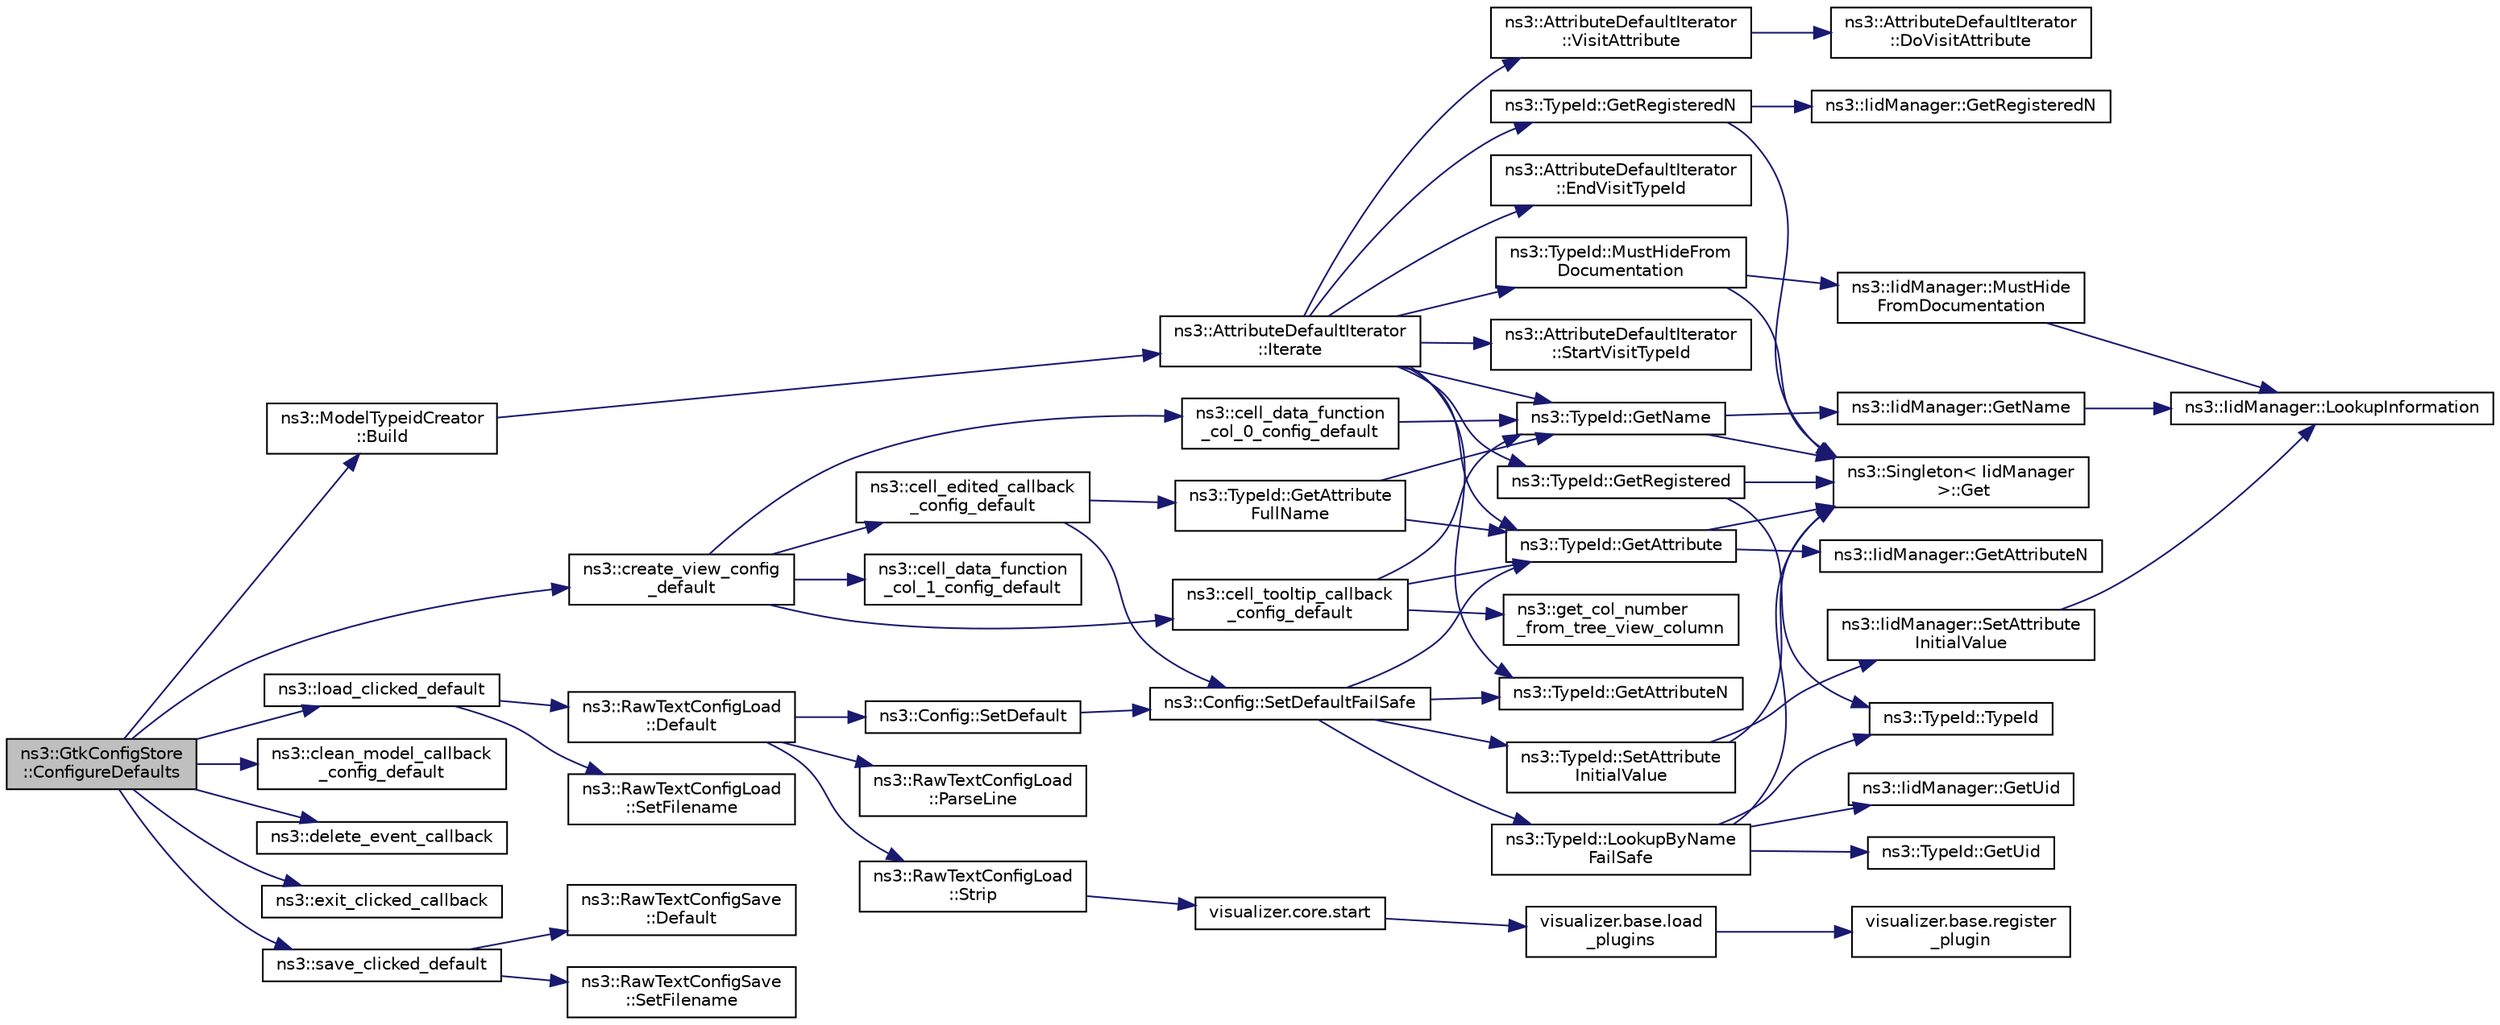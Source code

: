 digraph "ns3::GtkConfigStore::ConfigureDefaults"
{
 // LATEX_PDF_SIZE
  edge [fontname="Helvetica",fontsize="10",labelfontname="Helvetica",labelfontsize="10"];
  node [fontname="Helvetica",fontsize="10",shape=record];
  rankdir="LR";
  Node1 [label="ns3::GtkConfigStore\l::ConfigureDefaults",height=0.2,width=0.4,color="black", fillcolor="grey75", style="filled", fontcolor="black",tooltip="Process default values."];
  Node1 -> Node2 [color="midnightblue",fontsize="10",style="solid",fontname="Helvetica"];
  Node2 [label="ns3::ModelTypeidCreator\l::Build",height=0.2,width=0.4,color="black", fillcolor="white", style="filled",URL="$classns3_1_1_model_typeid_creator.html#a6555895ba2889296cf7206c5be6d63e7",tooltip="This method will iterate on typeIds having default attributes and create a model for them,..."];
  Node2 -> Node3 [color="midnightblue",fontsize="10",style="solid",fontname="Helvetica"];
  Node3 [label="ns3::AttributeDefaultIterator\l::Iterate",height=0.2,width=0.4,color="black", fillcolor="white", style="filled",URL="$classns3_1_1_attribute_default_iterator.html#a45ad9397f93cfacce5f13b232447d251",tooltip="This function will go through all the TypeIds and get only the attributes which are explicit values (..."];
  Node3 -> Node4 [color="midnightblue",fontsize="10",style="solid",fontname="Helvetica"];
  Node4 [label="ns3::AttributeDefaultIterator\l::EndVisitTypeId",height=0.2,width=0.4,color="black", fillcolor="white", style="filled",URL="$classns3_1_1_attribute_default_iterator.html#a1362813a873760a03b966b99acd28e1b",tooltip="Just an interface that needs to be implemented."];
  Node3 -> Node5 [color="midnightblue",fontsize="10",style="solid",fontname="Helvetica"];
  Node5 [label="ns3::TypeId::GetAttribute",height=0.2,width=0.4,color="black", fillcolor="white", style="filled",URL="$classns3_1_1_type_id.html#a796434fa73c5e54a9a86f24144d13738",tooltip="Get Attribute information by index."];
  Node5 -> Node6 [color="midnightblue",fontsize="10",style="solid",fontname="Helvetica"];
  Node6 [label="ns3::Singleton\< IidManager\l \>::Get",height=0.2,width=0.4,color="black", fillcolor="white", style="filled",URL="$classns3_1_1_singleton.html#a80a2cd3c25a27ea72add7a9f7a141ffa",tooltip="Get a pointer to the singleton instance."];
  Node5 -> Node7 [color="midnightblue",fontsize="10",style="solid",fontname="Helvetica"];
  Node7 [label="ns3::IidManager::GetAttributeN",height=0.2,width=0.4,color="black", fillcolor="white", style="filled",URL="$classns3_1_1_iid_manager.html#a5420e8cc959a9a111eb6f1519583b49b",tooltip="Get the number of attributes."];
  Node3 -> Node8 [color="midnightblue",fontsize="10",style="solid",fontname="Helvetica"];
  Node8 [label="ns3::TypeId::GetAttributeN",height=0.2,width=0.4,color="black", fillcolor="white", style="filled",URL="$classns3_1_1_type_id.html#a1245644561332f12386451406295a8d8",tooltip="Get the number of attributes."];
  Node3 -> Node9 [color="midnightblue",fontsize="10",style="solid",fontname="Helvetica"];
  Node9 [label="ns3::TypeId::GetName",height=0.2,width=0.4,color="black", fillcolor="white", style="filled",URL="$classns3_1_1_type_id.html#abc4965475a579c2afdc668d7a7d58374",tooltip="Get the name."];
  Node9 -> Node6 [color="midnightblue",fontsize="10",style="solid",fontname="Helvetica"];
  Node9 -> Node10 [color="midnightblue",fontsize="10",style="solid",fontname="Helvetica"];
  Node10 [label="ns3::IidManager::GetName",height=0.2,width=0.4,color="black", fillcolor="white", style="filled",URL="$classns3_1_1_iid_manager.html#a6658aaa8120efd885e98addb76a6f1d4",tooltip="Get the name of a type id."];
  Node10 -> Node11 [color="midnightblue",fontsize="10",style="solid",fontname="Helvetica"];
  Node11 [label="ns3::IidManager::LookupInformation",height=0.2,width=0.4,color="black", fillcolor="white", style="filled",URL="$classns3_1_1_iid_manager.html#a84af06b798b21fa700469a3ac5f65f3f",tooltip="Retrieve the information record for a type."];
  Node3 -> Node12 [color="midnightblue",fontsize="10",style="solid",fontname="Helvetica"];
  Node12 [label="ns3::TypeId::GetRegistered",height=0.2,width=0.4,color="black", fillcolor="white", style="filled",URL="$classns3_1_1_type_id.html#a8ae1cde65c16fc46c9c8608c73e4c4c6",tooltip="Get a TypeId by index."];
  Node12 -> Node13 [color="midnightblue",fontsize="10",style="solid",fontname="Helvetica"];
  Node13 [label="ns3::TypeId::TypeId",height=0.2,width=0.4,color="black", fillcolor="white", style="filled",URL="$classns3_1_1_type_id.html#ab76e26690f1af4f1cffa6a72245e8928",tooltip="Default constructor."];
  Node12 -> Node6 [color="midnightblue",fontsize="10",style="solid",fontname="Helvetica"];
  Node3 -> Node14 [color="midnightblue",fontsize="10",style="solid",fontname="Helvetica"];
  Node14 [label="ns3::TypeId::GetRegisteredN",height=0.2,width=0.4,color="black", fillcolor="white", style="filled",URL="$classns3_1_1_type_id.html#a417a9eda3c3065a8fa7650d7e06177a0",tooltip="Get the number of registered TypeIds."];
  Node14 -> Node6 [color="midnightblue",fontsize="10",style="solid",fontname="Helvetica"];
  Node14 -> Node15 [color="midnightblue",fontsize="10",style="solid",fontname="Helvetica"];
  Node15 [label="ns3::IidManager::GetRegisteredN",height=0.2,width=0.4,color="black", fillcolor="white", style="filled",URL="$classns3_1_1_iid_manager.html#a146b50d476ac73ff2525c1308f1bdef4",tooltip="Get the total number of type ids."];
  Node3 -> Node16 [color="midnightblue",fontsize="10",style="solid",fontname="Helvetica"];
  Node16 [label="ns3::TypeId::MustHideFrom\lDocumentation",height=0.2,width=0.4,color="black", fillcolor="white", style="filled",URL="$classns3_1_1_type_id.html#aa88c1d464ac97480b2c79e76d3d5c46f",tooltip="Check if this TypeId should not be listed in documentation."];
  Node16 -> Node6 [color="midnightblue",fontsize="10",style="solid",fontname="Helvetica"];
  Node16 -> Node17 [color="midnightblue",fontsize="10",style="solid",fontname="Helvetica"];
  Node17 [label="ns3::IidManager::MustHide\lFromDocumentation",height=0.2,width=0.4,color="black", fillcolor="white", style="filled",URL="$classns3_1_1_iid_manager.html#a9772aa444f5b46bccb01fcfa18598bdf",tooltip="Check if this TypeId should not be listed in documentation."];
  Node17 -> Node11 [color="midnightblue",fontsize="10",style="solid",fontname="Helvetica"];
  Node3 -> Node18 [color="midnightblue",fontsize="10",style="solid",fontname="Helvetica"];
  Node18 [label="ns3::AttributeDefaultIterator\l::StartVisitTypeId",height=0.2,width=0.4,color="black", fillcolor="white", style="filled",URL="$classns3_1_1_attribute_default_iterator.html#ad83068183f54517ea6cc0065709f2c1f",tooltip="Just an interface that needs to be implemented."];
  Node3 -> Node19 [color="midnightblue",fontsize="10",style="solid",fontname="Helvetica"];
  Node19 [label="ns3::AttributeDefaultIterator\l::VisitAttribute",height=0.2,width=0.4,color="black", fillcolor="white", style="filled",URL="$classns3_1_1_attribute_default_iterator.html#a72a2497a0d333b1153b3ea9824d4defa",tooltip="This method can be implemented, otherwise, it will call DoVisitAttribute."];
  Node19 -> Node20 [color="midnightblue",fontsize="10",style="solid",fontname="Helvetica"];
  Node20 [label="ns3::AttributeDefaultIterator\l::DoVisitAttribute",height=0.2,width=0.4,color="black", fillcolor="white", style="filled",URL="$classns3_1_1_attribute_default_iterator.html#ac9f9140de79896832e110f9ea718bd2f",tooltip="This method is just an interface and needs to be implemented."];
  Node1 -> Node21 [color="midnightblue",fontsize="10",style="solid",fontname="Helvetica"];
  Node21 [label="ns3::clean_model_callback\l_config_default",height=0.2,width=0.4,color="black", fillcolor="white", style="filled",URL="$namespacens3.html#a9c65740963efd473d9039ae16aa3a408",tooltip="Delete the tree model contents."];
  Node1 -> Node22 [color="midnightblue",fontsize="10",style="solid",fontname="Helvetica"];
  Node22 [label="ns3::create_view_config\l_default",height=0.2,width=0.4,color="black", fillcolor="white", style="filled",URL="$namespacens3.html#a9b0de38431169a0ec08415d6f1a2fa67",tooltip="This is the main view opening the widget, getting tooltips and drawing the tree of attributes."];
  Node22 -> Node23 [color="midnightblue",fontsize="10",style="solid",fontname="Helvetica"];
  Node23 [label="ns3::cell_data_function\l_col_0_config_default",height=0.2,width=0.4,color="black", fillcolor="white", style="filled",URL="$namespacens3.html#a18dc38f97b2252c3e10d44f9dbbe366b",tooltip="This function writes the attribute or typeid name in the column 0."];
  Node23 -> Node9 [color="midnightblue",fontsize="10",style="solid",fontname="Helvetica"];
  Node22 -> Node24 [color="midnightblue",fontsize="10",style="solid",fontname="Helvetica"];
  Node24 [label="ns3::cell_data_function\l_col_1_config_default",height=0.2,width=0.4,color="black", fillcolor="white", style="filled",URL="$namespacens3.html#a05481812e836368172135641dbada4b8",tooltip="This function writes data in the second column, this data is going to be editable if it is a NODE_ATT..."];
  Node22 -> Node25 [color="midnightblue",fontsize="10",style="solid",fontname="Helvetica"];
  Node25 [label="ns3::cell_edited_callback\l_config_default",height=0.2,width=0.4,color="black", fillcolor="white", style="filled",URL="$namespacens3.html#ac95d50f779140a767284d124cfea71eb",tooltip="This functions is called whenever there is a change in the value of an attribute If the input value i..."];
  Node25 -> Node26 [color="midnightblue",fontsize="10",style="solid",fontname="Helvetica"];
  Node26 [label="ns3::TypeId::GetAttribute\lFullName",height=0.2,width=0.4,color="black", fillcolor="white", style="filled",URL="$classns3_1_1_type_id.html#a750c20decd8786e40ae504f566345177",tooltip="Get the Attribute name by index."];
  Node26 -> Node5 [color="midnightblue",fontsize="10",style="solid",fontname="Helvetica"];
  Node26 -> Node9 [color="midnightblue",fontsize="10",style="solid",fontname="Helvetica"];
  Node25 -> Node27 [color="midnightblue",fontsize="10",style="solid",fontname="Helvetica"];
  Node27 [label="ns3::Config::SetDefaultFailSafe",height=0.2,width=0.4,color="black", fillcolor="white", style="filled",URL="$group__config.html#gaf35c9ecdf51c959f397e973f9335de54",tooltip=" "];
  Node27 -> Node5 [color="midnightblue",fontsize="10",style="solid",fontname="Helvetica"];
  Node27 -> Node8 [color="midnightblue",fontsize="10",style="solid",fontname="Helvetica"];
  Node27 -> Node28 [color="midnightblue",fontsize="10",style="solid",fontname="Helvetica"];
  Node28 [label="ns3::TypeId::LookupByName\lFailSafe",height=0.2,width=0.4,color="black", fillcolor="white", style="filled",URL="$classns3_1_1_type_id.html#acceab1f57bfe3c3af02130277d409f14",tooltip="Get a TypeId by name."];
  Node28 -> Node13 [color="midnightblue",fontsize="10",style="solid",fontname="Helvetica"];
  Node28 -> Node6 [color="midnightblue",fontsize="10",style="solid",fontname="Helvetica"];
  Node28 -> Node29 [color="midnightblue",fontsize="10",style="solid",fontname="Helvetica"];
  Node29 [label="ns3::IidManager::GetUid",height=0.2,width=0.4,color="black", fillcolor="white", style="filled",URL="$classns3_1_1_iid_manager.html#a57d8582dc3a317229cb74902625c98a0",tooltip="Get a type id by name."];
  Node28 -> Node30 [color="midnightblue",fontsize="10",style="solid",fontname="Helvetica"];
  Node30 [label="ns3::TypeId::GetUid",height=0.2,width=0.4,color="black", fillcolor="white", style="filled",URL="$classns3_1_1_type_id.html#a429535085325d6f926724771446d9047",tooltip="Get the internal id of this TypeId."];
  Node27 -> Node31 [color="midnightblue",fontsize="10",style="solid",fontname="Helvetica"];
  Node31 [label="ns3::TypeId::SetAttribute\lInitialValue",height=0.2,width=0.4,color="black", fillcolor="white", style="filled",URL="$classns3_1_1_type_id.html#a089c146e3e0a805304bee18c976556d7",tooltip="Set the initial value of an Attribute."];
  Node31 -> Node6 [color="midnightblue",fontsize="10",style="solid",fontname="Helvetica"];
  Node31 -> Node32 [color="midnightblue",fontsize="10",style="solid",fontname="Helvetica"];
  Node32 [label="ns3::IidManager::SetAttribute\lInitialValue",height=0.2,width=0.4,color="black", fillcolor="white", style="filled",URL="$classns3_1_1_iid_manager.html#a342b1e699a83fa8f14c7b3cc0409c199",tooltip="Set the initial value of an Attribute."];
  Node32 -> Node11 [color="midnightblue",fontsize="10",style="solid",fontname="Helvetica"];
  Node22 -> Node33 [color="midnightblue",fontsize="10",style="solid",fontname="Helvetica"];
  Node33 [label="ns3::cell_tooltip_callback\l_config_default",height=0.2,width=0.4,color="black", fillcolor="white", style="filled",URL="$namespacens3.html#a614e487215e562d0b6ac0b3b3f443f20",tooltip="This function is used to display a tooltip whenever the user puts the mouse over a type ID or an attr..."];
  Node33 -> Node34 [color="midnightblue",fontsize="10",style="solid",fontname="Helvetica"];
  Node34 [label="ns3::get_col_number\l_from_tree_view_column",height=0.2,width=0.4,color="black", fillcolor="white", style="filled",URL="$namespacens3.html#ab119da77d89c96aee14f59bd790cb503",tooltip="This function gets the column number 0 or 1 from the mouse click."];
  Node33 -> Node5 [color="midnightblue",fontsize="10",style="solid",fontname="Helvetica"];
  Node33 -> Node9 [color="midnightblue",fontsize="10",style="solid",fontname="Helvetica"];
  Node1 -> Node35 [color="midnightblue",fontsize="10",style="solid",fontname="Helvetica"];
  Node35 [label="ns3::delete_event_callback",height=0.2,width=0.4,color="black", fillcolor="white", style="filled",URL="$namespacens3.html#a6b4c03fb0d3d8513e740dd12b7033c2b",tooltip="Exit the application."];
  Node1 -> Node36 [color="midnightblue",fontsize="10",style="solid",fontname="Helvetica"];
  Node36 [label="ns3::exit_clicked_callback",height=0.2,width=0.4,color="black", fillcolor="white", style="filled",URL="$namespacens3.html#a7f3b1dcf03a7f3a2f0d97a6ccf87fa62",tooltip="Exit the window when exit button is pressed."];
  Node1 -> Node37 [color="midnightblue",fontsize="10",style="solid",fontname="Helvetica"];
  Node37 [label="ns3::load_clicked_default",height=0.2,width=0.4,color="black", fillcolor="white", style="filled",URL="$namespacens3.html#af500ab6459ed7099c0e403a504f9339e",tooltip="If the user presses the button load, it will load the config file into memory."];
  Node37 -> Node38 [color="midnightblue",fontsize="10",style="solid",fontname="Helvetica"];
  Node38 [label="ns3::RawTextConfigLoad\l::Default",height=0.2,width=0.4,color="black", fillcolor="white", style="filled",URL="$classns3_1_1_raw_text_config_load.html#a1a88f7e4c9b2260b70d881f09cdb0f2f",tooltip="Load or save the default values."];
  Node38 -> Node39 [color="midnightblue",fontsize="10",style="solid",fontname="Helvetica"];
  Node39 [label="ns3::RawTextConfigLoad\l::ParseLine",height=0.2,width=0.4,color="black", fillcolor="white", style="filled",URL="$classns3_1_1_raw_text_config_load.html#a4ba16d656dbaccf93e697e0c931a96a8",tooltip="Parse (potentially multi-) line configs into type, name, and values."];
  Node38 -> Node40 [color="midnightblue",fontsize="10",style="solid",fontname="Helvetica"];
  Node40 [label="ns3::Config::SetDefault",height=0.2,width=0.4,color="black", fillcolor="white", style="filled",URL="$group__config.html#ga2e7882df849d8ba4aaad31c934c40c06",tooltip=" "];
  Node40 -> Node27 [color="midnightblue",fontsize="10",style="solid",fontname="Helvetica"];
  Node38 -> Node41 [color="midnightblue",fontsize="10",style="solid",fontname="Helvetica"];
  Node41 [label="ns3::RawTextConfigLoad\l::Strip",height=0.2,width=0.4,color="black", fillcolor="white", style="filled",URL="$classns3_1_1_raw_text_config_load.html#aad3ad24f9eeb53999a4366673c12a11e",tooltip="Strip out attribute value."];
  Node41 -> Node42 [color="midnightblue",fontsize="10",style="solid",fontname="Helvetica"];
  Node42 [label="visualizer.core.start",height=0.2,width=0.4,color="black", fillcolor="white", style="filled",URL="$namespacevisualizer_1_1core.html#a2a35e5d8a34af358b508dac8635754e0",tooltip=" "];
  Node42 -> Node43 [color="midnightblue",fontsize="10",style="solid",fontname="Helvetica"];
  Node43 [label="visualizer.base.load\l_plugins",height=0.2,width=0.4,color="black", fillcolor="white", style="filled",URL="$namespacevisualizer_1_1base.html#ad171497a5ff1afe0a73bedaebf35448f",tooltip=" "];
  Node43 -> Node44 [color="midnightblue",fontsize="10",style="solid",fontname="Helvetica"];
  Node44 [label="visualizer.base.register\l_plugin",height=0.2,width=0.4,color="black", fillcolor="white", style="filled",URL="$namespacevisualizer_1_1base.html#a6b0ffcff1e17ec4027496f50177e5b9e",tooltip=" "];
  Node37 -> Node45 [color="midnightblue",fontsize="10",style="solid",fontname="Helvetica"];
  Node45 [label="ns3::RawTextConfigLoad\l::SetFilename",height=0.2,width=0.4,color="black", fillcolor="white", style="filled",URL="$classns3_1_1_raw_text_config_load.html#ab7e3722feb39abc7fef4292a3a2aa358",tooltip="Set the file name."];
  Node1 -> Node46 [color="midnightblue",fontsize="10",style="solid",fontname="Helvetica"];
  Node46 [label="ns3::save_clicked_default",height=0.2,width=0.4,color="black", fillcolor="white", style="filled",URL="$namespacens3.html#ae70b84ab7090f1eaa73e7209be9400d2",tooltip="This is the action done when the user presses on the save button."];
  Node46 -> Node47 [color="midnightblue",fontsize="10",style="solid",fontname="Helvetica"];
  Node47 [label="ns3::RawTextConfigSave\l::Default",height=0.2,width=0.4,color="black", fillcolor="white", style="filled",URL="$classns3_1_1_raw_text_config_save.html#acdfb9ec3d86df8ff4d21d3cf9eda794e",tooltip="Load or save the default values."];
  Node46 -> Node48 [color="midnightblue",fontsize="10",style="solid",fontname="Helvetica"];
  Node48 [label="ns3::RawTextConfigSave\l::SetFilename",height=0.2,width=0.4,color="black", fillcolor="white", style="filled",URL="$classns3_1_1_raw_text_config_save.html#a6ea0b8b0c61abf6cf9caa3b5e3742aaa",tooltip="Set the file name."];
}
